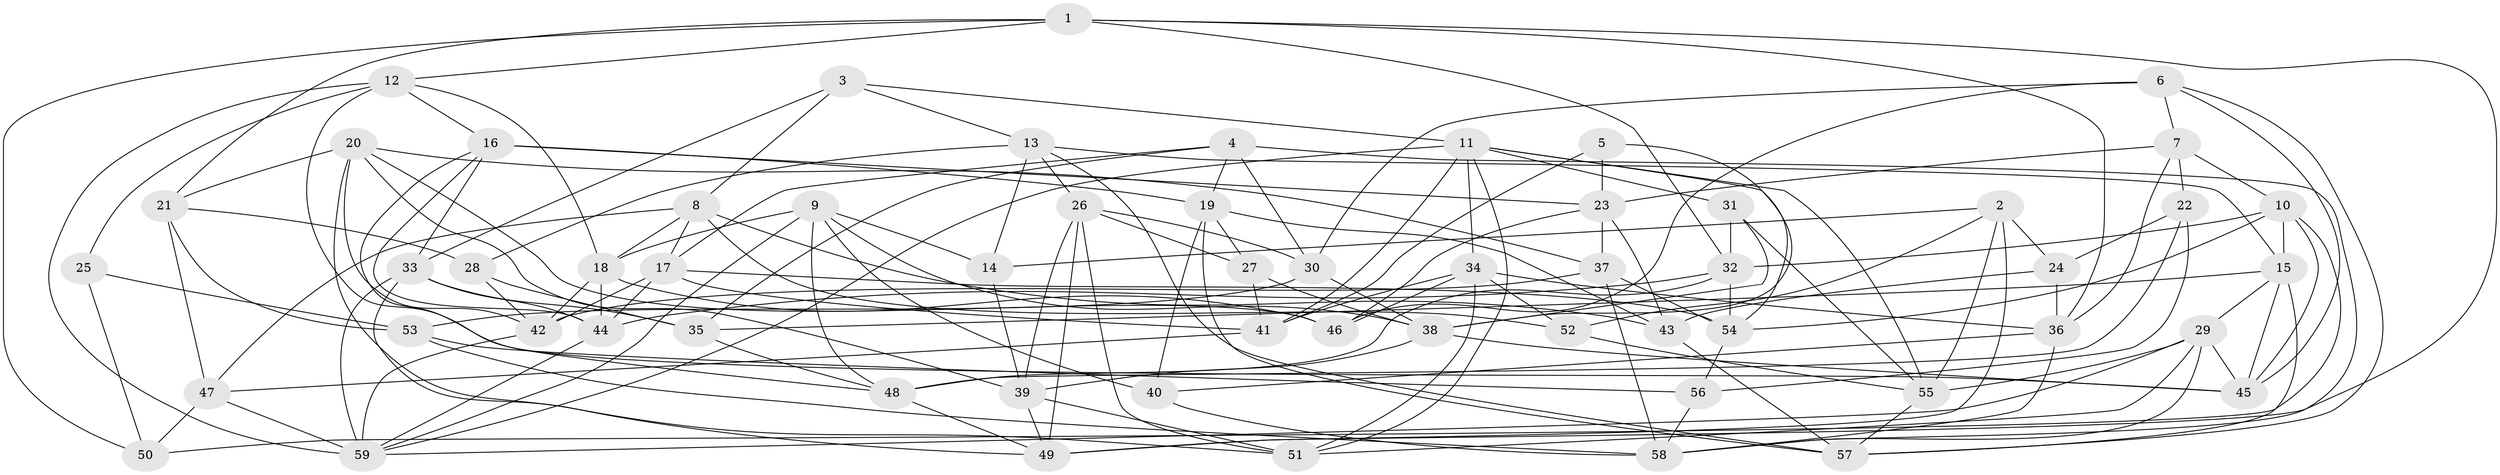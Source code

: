 // original degree distribution, {4: 1.0}
// Generated by graph-tools (version 1.1) at 2025/02/03/09/25 03:02:53]
// undirected, 59 vertices, 160 edges
graph export_dot {
graph [start="1"]
  node [color=gray90,style=filled];
  1;
  2;
  3;
  4;
  5;
  6;
  7;
  8;
  9;
  10;
  11;
  12;
  13;
  14;
  15;
  16;
  17;
  18;
  19;
  20;
  21;
  22;
  23;
  24;
  25;
  26;
  27;
  28;
  29;
  30;
  31;
  32;
  33;
  34;
  35;
  36;
  37;
  38;
  39;
  40;
  41;
  42;
  43;
  44;
  45;
  46;
  47;
  48;
  49;
  50;
  51;
  52;
  53;
  54;
  55;
  56;
  57;
  58;
  59;
  1 -- 12 [weight=1.0];
  1 -- 21 [weight=1.0];
  1 -- 32 [weight=1.0];
  1 -- 36 [weight=1.0];
  1 -- 49 [weight=1.0];
  1 -- 50 [weight=1.0];
  2 -- 14 [weight=1.0];
  2 -- 24 [weight=2.0];
  2 -- 49 [weight=1.0];
  2 -- 52 [weight=1.0];
  2 -- 55 [weight=1.0];
  3 -- 8 [weight=1.0];
  3 -- 11 [weight=1.0];
  3 -- 13 [weight=1.0];
  3 -- 33 [weight=1.0];
  4 -- 17 [weight=1.0];
  4 -- 19 [weight=1.0];
  4 -- 30 [weight=2.0];
  4 -- 35 [weight=1.0];
  4 -- 58 [weight=1.0];
  5 -- 23 [weight=1.0];
  5 -- 38 [weight=2.0];
  5 -- 41 [weight=1.0];
  6 -- 7 [weight=1.0];
  6 -- 30 [weight=1.0];
  6 -- 45 [weight=1.0];
  6 -- 46 [weight=2.0];
  6 -- 57 [weight=1.0];
  7 -- 10 [weight=1.0];
  7 -- 22 [weight=2.0];
  7 -- 23 [weight=1.0];
  7 -- 36 [weight=1.0];
  8 -- 17 [weight=1.0];
  8 -- 18 [weight=1.0];
  8 -- 43 [weight=1.0];
  8 -- 47 [weight=1.0];
  8 -- 52 [weight=1.0];
  9 -- 14 [weight=1.0];
  9 -- 18 [weight=1.0];
  9 -- 38 [weight=1.0];
  9 -- 40 [weight=1.0];
  9 -- 48 [weight=1.0];
  9 -- 59 [weight=1.0];
  10 -- 15 [weight=1.0];
  10 -- 32 [weight=1.0];
  10 -- 45 [weight=1.0];
  10 -- 50 [weight=1.0];
  10 -- 54 [weight=1.0];
  11 -- 31 [weight=1.0];
  11 -- 34 [weight=1.0];
  11 -- 41 [weight=1.0];
  11 -- 51 [weight=1.0];
  11 -- 54 [weight=1.0];
  11 -- 55 [weight=1.0];
  11 -- 59 [weight=1.0];
  12 -- 16 [weight=1.0];
  12 -- 18 [weight=1.0];
  12 -- 25 [weight=1.0];
  12 -- 45 [weight=1.0];
  12 -- 59 [weight=1.0];
  13 -- 14 [weight=1.0];
  13 -- 15 [weight=1.0];
  13 -- 26 [weight=1.0];
  13 -- 28 [weight=1.0];
  13 -- 57 [weight=1.0];
  14 -- 39 [weight=1.0];
  15 -- 29 [weight=1.0];
  15 -- 35 [weight=1.0];
  15 -- 45 [weight=1.0];
  15 -- 57 [weight=1.0];
  16 -- 19 [weight=1.0];
  16 -- 23 [weight=1.0];
  16 -- 33 [weight=1.0];
  16 -- 44 [weight=1.0];
  16 -- 48 [weight=1.0];
  17 -- 41 [weight=1.0];
  17 -- 42 [weight=1.0];
  17 -- 44 [weight=1.0];
  17 -- 54 [weight=1.0];
  18 -- 42 [weight=1.0];
  18 -- 44 [weight=1.0];
  18 -- 46 [weight=1.0];
  19 -- 27 [weight=1.0];
  19 -- 40 [weight=1.0];
  19 -- 43 [weight=1.0];
  19 -- 57 [weight=1.0];
  20 -- 21 [weight=1.0];
  20 -- 37 [weight=1.0];
  20 -- 39 [weight=1.0];
  20 -- 42 [weight=1.0];
  20 -- 46 [weight=1.0];
  20 -- 51 [weight=1.0];
  21 -- 28 [weight=2.0];
  21 -- 47 [weight=1.0];
  21 -- 53 [weight=1.0];
  22 -- 24 [weight=1.0];
  22 -- 48 [weight=1.0];
  22 -- 56 [weight=2.0];
  23 -- 37 [weight=1.0];
  23 -- 43 [weight=1.0];
  23 -- 46 [weight=1.0];
  24 -- 36 [weight=1.0];
  24 -- 43 [weight=2.0];
  25 -- 50 [weight=2.0];
  25 -- 53 [weight=1.0];
  26 -- 27 [weight=1.0];
  26 -- 30 [weight=1.0];
  26 -- 39 [weight=1.0];
  26 -- 49 [weight=1.0];
  26 -- 51 [weight=1.0];
  27 -- 38 [weight=1.0];
  27 -- 41 [weight=1.0];
  28 -- 35 [weight=2.0];
  28 -- 42 [weight=1.0];
  29 -- 45 [weight=1.0];
  29 -- 51 [weight=1.0];
  29 -- 55 [weight=1.0];
  29 -- 58 [weight=1.0];
  29 -- 59 [weight=1.0];
  30 -- 38 [weight=1.0];
  30 -- 53 [weight=1.0];
  31 -- 32 [weight=1.0];
  31 -- 38 [weight=1.0];
  31 -- 55 [weight=1.0];
  32 -- 44 [weight=1.0];
  32 -- 48 [weight=1.0];
  32 -- 54 [weight=1.0];
  33 -- 35 [weight=1.0];
  33 -- 44 [weight=1.0];
  33 -- 49 [weight=1.0];
  33 -- 59 [weight=1.0];
  34 -- 36 [weight=1.0];
  34 -- 41 [weight=1.0];
  34 -- 46 [weight=1.0];
  34 -- 51 [weight=1.0];
  34 -- 52 [weight=1.0];
  35 -- 48 [weight=1.0];
  36 -- 40 [weight=1.0];
  36 -- 58 [weight=1.0];
  37 -- 42 [weight=1.0];
  37 -- 54 [weight=1.0];
  37 -- 58 [weight=2.0];
  38 -- 39 [weight=1.0];
  38 -- 45 [weight=1.0];
  39 -- 49 [weight=1.0];
  39 -- 51 [weight=1.0];
  40 -- 58 [weight=1.0];
  41 -- 47 [weight=1.0];
  42 -- 59 [weight=1.0];
  43 -- 57 [weight=1.0];
  44 -- 59 [weight=1.0];
  47 -- 50 [weight=2.0];
  47 -- 59 [weight=1.0];
  48 -- 49 [weight=1.0];
  52 -- 55 [weight=1.0];
  53 -- 56 [weight=2.0];
  53 -- 58 [weight=1.0];
  54 -- 56 [weight=1.0];
  55 -- 57 [weight=1.0];
  56 -- 58 [weight=1.0];
}
